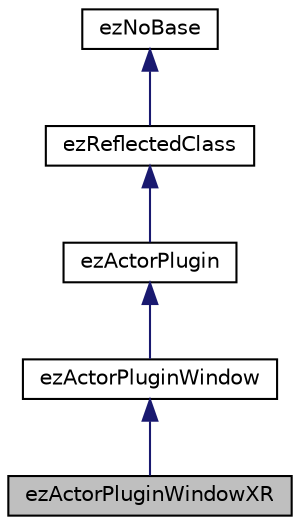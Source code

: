 digraph "ezActorPluginWindowXR"
{
 // LATEX_PDF_SIZE
  edge [fontname="Helvetica",fontsize="10",labelfontname="Helvetica",labelfontsize="10"];
  node [fontname="Helvetica",fontsize="10",shape=record];
  Node1 [label="ezActorPluginWindowXR",height=0.2,width=0.4,color="black", fillcolor="grey75", style="filled", fontcolor="black",tooltip="XR actor plugin window base implementation. Optionally wraps a companion window and output target."];
  Node2 -> Node1 [dir="back",color="midnightblue",fontsize="10",style="solid",fontname="Helvetica"];
  Node2 [label="ezActorPluginWindow",height=0.2,width=0.4,color="black", fillcolor="white", style="filled",URL="$d2/d8c/classez_actor_plugin_window.htm",tooltip=" "];
  Node3 -> Node2 [dir="back",color="midnightblue",fontsize="10",style="solid",fontname="Helvetica"];
  Node3 [label="ezActorPlugin",height=0.2,width=0.4,color="black", fillcolor="white", style="filled",URL="$d0/ddc/classez_actor_plugin.htm",tooltip=" "];
  Node4 -> Node3 [dir="back",color="midnightblue",fontsize="10",style="solid",fontname="Helvetica"];
  Node4 [label="ezReflectedClass",height=0.2,width=0.4,color="black", fillcolor="white", style="filled",URL="$db/d45/classez_reflected_class.htm",tooltip="All classes that should be dynamically reflectable, need to be derived from this base class."];
  Node5 -> Node4 [dir="back",color="midnightblue",fontsize="10",style="solid",fontname="Helvetica"];
  Node5 [label="ezNoBase",height=0.2,width=0.4,color="black", fillcolor="white", style="filled",URL="$d4/d02/classez_no_base.htm",tooltip="Dummy type to pass to templates and macros that expect a base type for a class that has no base."];
}
